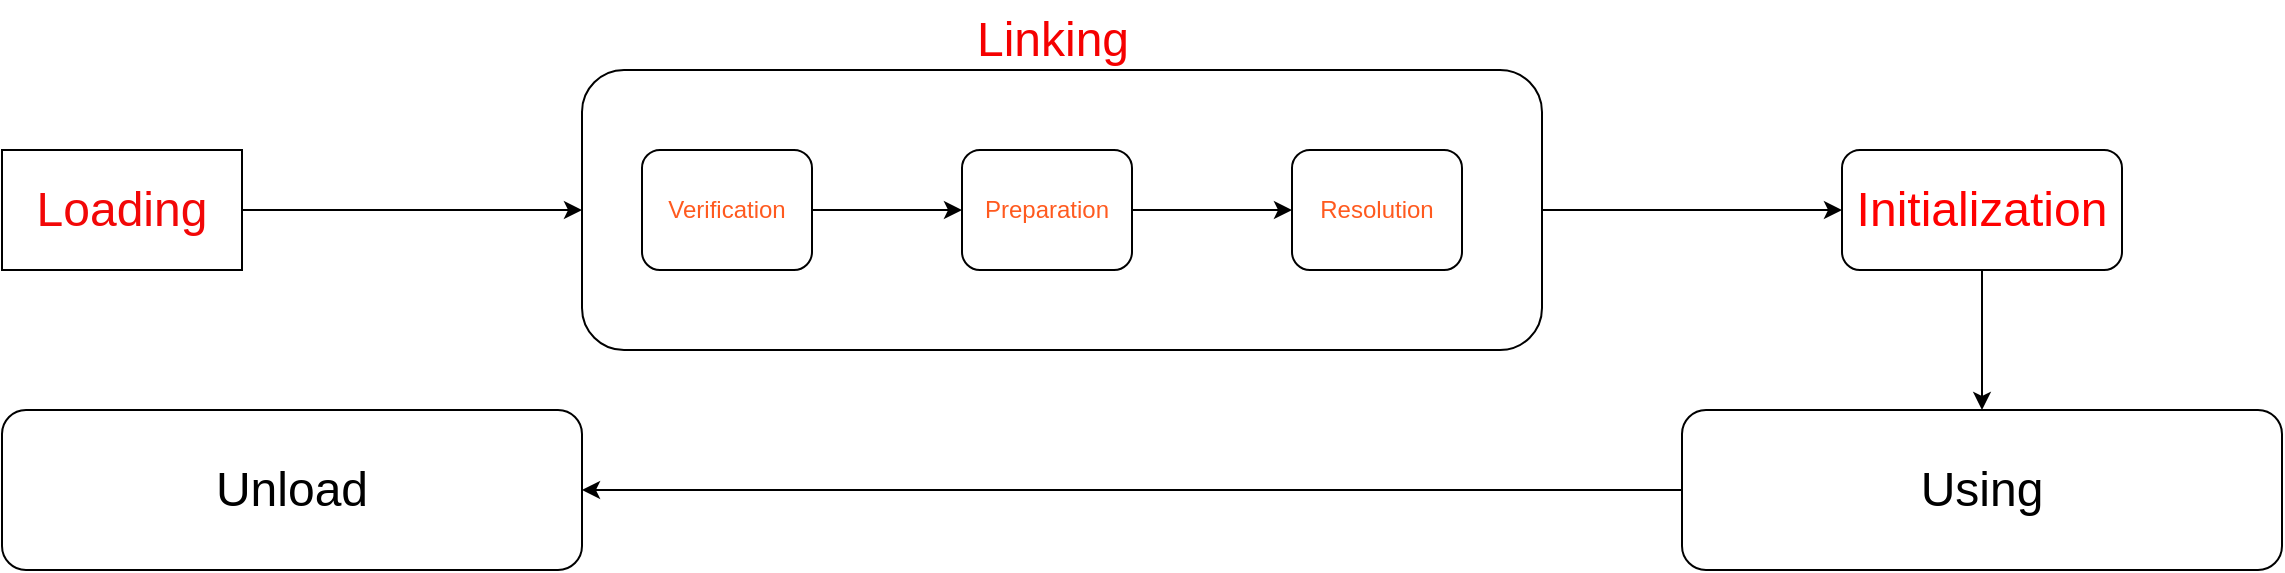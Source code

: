 <mxfile version="22.1.16" type="github">
  <diagram name="Page-1" id="PwFkWNoYjDpuwNn8RhV-">
    <mxGraphModel dx="2074" dy="1182" grid="1" gridSize="10" guides="1" tooltips="1" connect="1" arrows="1" fold="1" page="1" pageScale="1" pageWidth="850" pageHeight="1100" math="0" shadow="0">
      <root>
        <mxCell id="0" />
        <mxCell id="1" parent="0" />
        <mxCell id="pv6V-A9NcBzSQIMy-4qV-2" style="edgeStyle=orthogonalEdgeStyle;rounded=0;orthogonalLoop=1;jettySize=auto;html=1;entryX=0;entryY=0.5;entryDx=0;entryDy=0;" parent="1" source="pv6V-A9NcBzSQIMy-4qV-1" target="pv6V-A9NcBzSQIMy-4qV-3" edge="1">
          <mxGeometry relative="1" as="geometry">
            <mxPoint x="530" y="430" as="targetPoint" />
          </mxGeometry>
        </mxCell>
        <mxCell id="pv6V-A9NcBzSQIMy-4qV-1" value="&lt;font style=&quot;font-size: 24px;&quot;&gt;Loading&lt;/font&gt;" style="rounded=0;whiteSpace=wrap;html=1;fontSize=24;fontColor=#f20707;" parent="1" vertex="1">
          <mxGeometry x="330" y="400" width="120" height="60" as="geometry" />
        </mxCell>
        <mxCell id="pv6V-A9NcBzSQIMy-4qV-10" value="" style="edgeStyle=orthogonalEdgeStyle;rounded=0;orthogonalLoop=1;jettySize=auto;html=1;" parent="1" source="pv6V-A9NcBzSQIMy-4qV-3" target="pv6V-A9NcBzSQIMy-4qV-9" edge="1">
          <mxGeometry relative="1" as="geometry" />
        </mxCell>
        <mxCell id="pv6V-A9NcBzSQIMy-4qV-3" value="" style="rounded=1;whiteSpace=wrap;html=1;" parent="1" vertex="1">
          <mxGeometry x="620" y="360" width="480" height="140" as="geometry" />
        </mxCell>
        <mxCell id="pv6V-A9NcBzSQIMy-4qV-6" value="" style="edgeStyle=orthogonalEdgeStyle;rounded=0;orthogonalLoop=1;jettySize=auto;html=1;" parent="1" source="pv6V-A9NcBzSQIMy-4qV-4" target="pv6V-A9NcBzSQIMy-4qV-5" edge="1">
          <mxGeometry relative="1" as="geometry" />
        </mxCell>
        <mxCell id="pv6V-A9NcBzSQIMy-4qV-4" value="Verification" style="rounded=1;whiteSpace=wrap;html=1;fontColor=#FF5A1F;" parent="1" vertex="1">
          <mxGeometry x="650" y="400" width="85" height="60" as="geometry" />
        </mxCell>
        <mxCell id="pv6V-A9NcBzSQIMy-4qV-8" value="" style="edgeStyle=orthogonalEdgeStyle;rounded=0;orthogonalLoop=1;jettySize=auto;html=1;" parent="1" source="pv6V-A9NcBzSQIMy-4qV-5" target="pv6V-A9NcBzSQIMy-4qV-7" edge="1">
          <mxGeometry relative="1" as="geometry" />
        </mxCell>
        <mxCell id="pv6V-A9NcBzSQIMy-4qV-5" value="Preparation" style="whiteSpace=wrap;html=1;rounded=1;fontColor=#FF5A1F;" parent="1" vertex="1">
          <mxGeometry x="810" y="400" width="85" height="60" as="geometry" />
        </mxCell>
        <mxCell id="pv6V-A9NcBzSQIMy-4qV-7" value="Resolution" style="whiteSpace=wrap;html=1;rounded=1;fontColor=#FF5A1F;" parent="1" vertex="1">
          <mxGeometry x="975" y="400" width="85" height="60" as="geometry" />
        </mxCell>
        <mxCell id="zPmykFPmj9_c6l_3q7Mk-2" value="" style="edgeStyle=orthogonalEdgeStyle;rounded=0;orthogonalLoop=1;jettySize=auto;html=1;" parent="1" source="pv6V-A9NcBzSQIMy-4qV-9" target="zPmykFPmj9_c6l_3q7Mk-1" edge="1">
          <mxGeometry relative="1" as="geometry" />
        </mxCell>
        <mxCell id="pv6V-A9NcBzSQIMy-4qV-9" value="Initialization" style="whiteSpace=wrap;html=1;rounded=1;fontSize=24;fontColor=#ff0000;" parent="1" vertex="1">
          <mxGeometry x="1250" y="400" width="140" height="60" as="geometry" />
        </mxCell>
        <mxCell id="pv6V-A9NcBzSQIMy-4qV-11" value="Linking" style="text;html=1;align=center;verticalAlign=middle;resizable=0;points=[];autosize=1;strokeColor=none;fillColor=none;fontSize=24;fontColor=#f50000;" parent="1" vertex="1">
          <mxGeometry x="805" y="325" width="100" height="40" as="geometry" />
        </mxCell>
        <mxCell id="zPmykFPmj9_c6l_3q7Mk-4" value="" style="edgeStyle=orthogonalEdgeStyle;rounded=0;orthogonalLoop=1;jettySize=auto;html=1;" parent="1" source="zPmykFPmj9_c6l_3q7Mk-1" target="zPmykFPmj9_c6l_3q7Mk-3" edge="1">
          <mxGeometry relative="1" as="geometry" />
        </mxCell>
        <mxCell id="zPmykFPmj9_c6l_3q7Mk-1" value="Using" style="whiteSpace=wrap;html=1;fontSize=24;fontColor=#000000;rounded=1;strokeColor=#000000;" parent="1" vertex="1">
          <mxGeometry x="1170" y="530" width="300" height="80" as="geometry" />
        </mxCell>
        <mxCell id="zPmykFPmj9_c6l_3q7Mk-3" value="Unload" style="whiteSpace=wrap;html=1;fontSize=24;fontColor=#000000;rounded=1;" parent="1" vertex="1">
          <mxGeometry x="330" y="530" width="290" height="80" as="geometry" />
        </mxCell>
      </root>
    </mxGraphModel>
  </diagram>
</mxfile>
